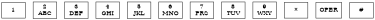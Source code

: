 digraph structs {
	size="2.5"
        node [shape=record];
	
        key1 [label="1" pos="0,3!" ];
        key2 [label="2\nABC" pos="1,3!"];
        key3 [label="3\nDEF" pos="2,3!"];

        key4 [label="4\nGHI" pos="0,2!"];
        key5 [label="5\nJKL" pos="1,2!"];
        key6 [label="6\nMNO" pos="2,2!"];

        key7 [label="7\nPRS" pos="0,1!"];
        key8 [label="8\nTUV" pos="1,1!"];
        key9 [label="9\nWXY" pos="2,1!"];

        keystar [label="*" pos="0,0!"];
        keyopr [label="OPER" pos="1,0!"];
        keysharp [label="#" pos="2,0!"];
}